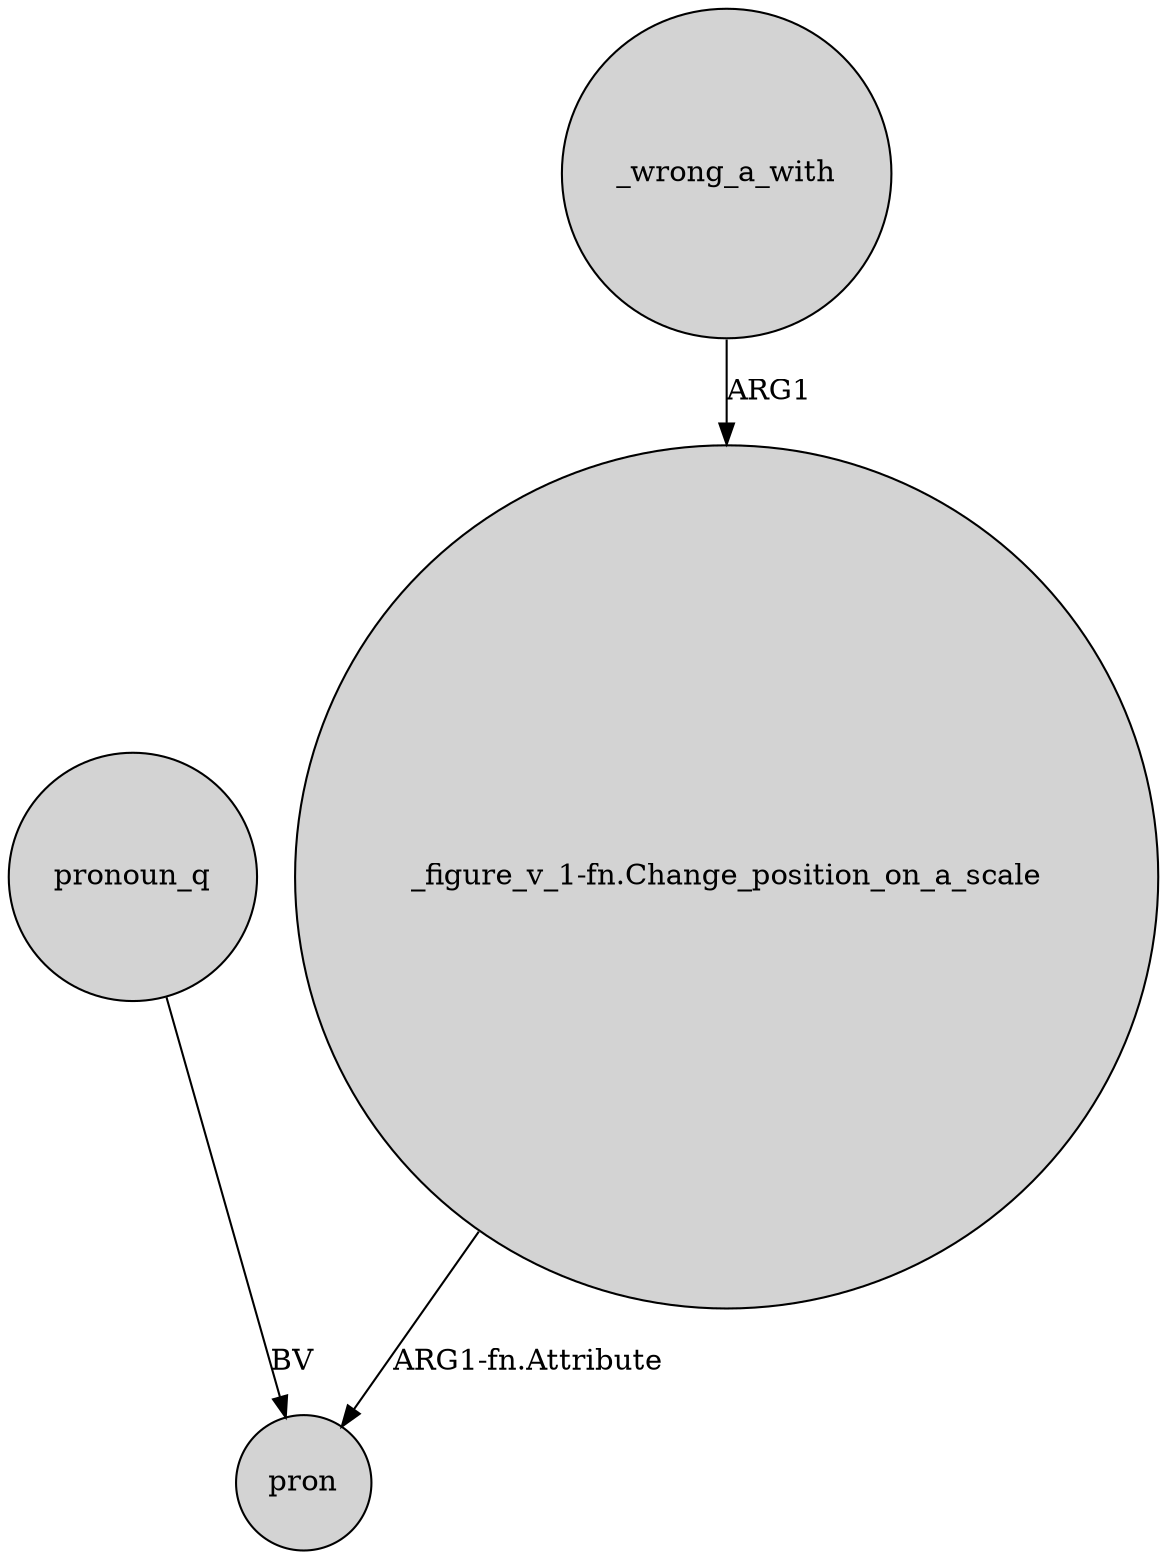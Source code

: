 digraph {
	node [shape=circle style=filled]
	pronoun_q -> pron [label=BV]
	_wrong_a_with -> "_figure_v_1-fn.Change_position_on_a_scale" [label=ARG1]
	"_figure_v_1-fn.Change_position_on_a_scale" -> pron [label="ARG1-fn.Attribute"]
}
